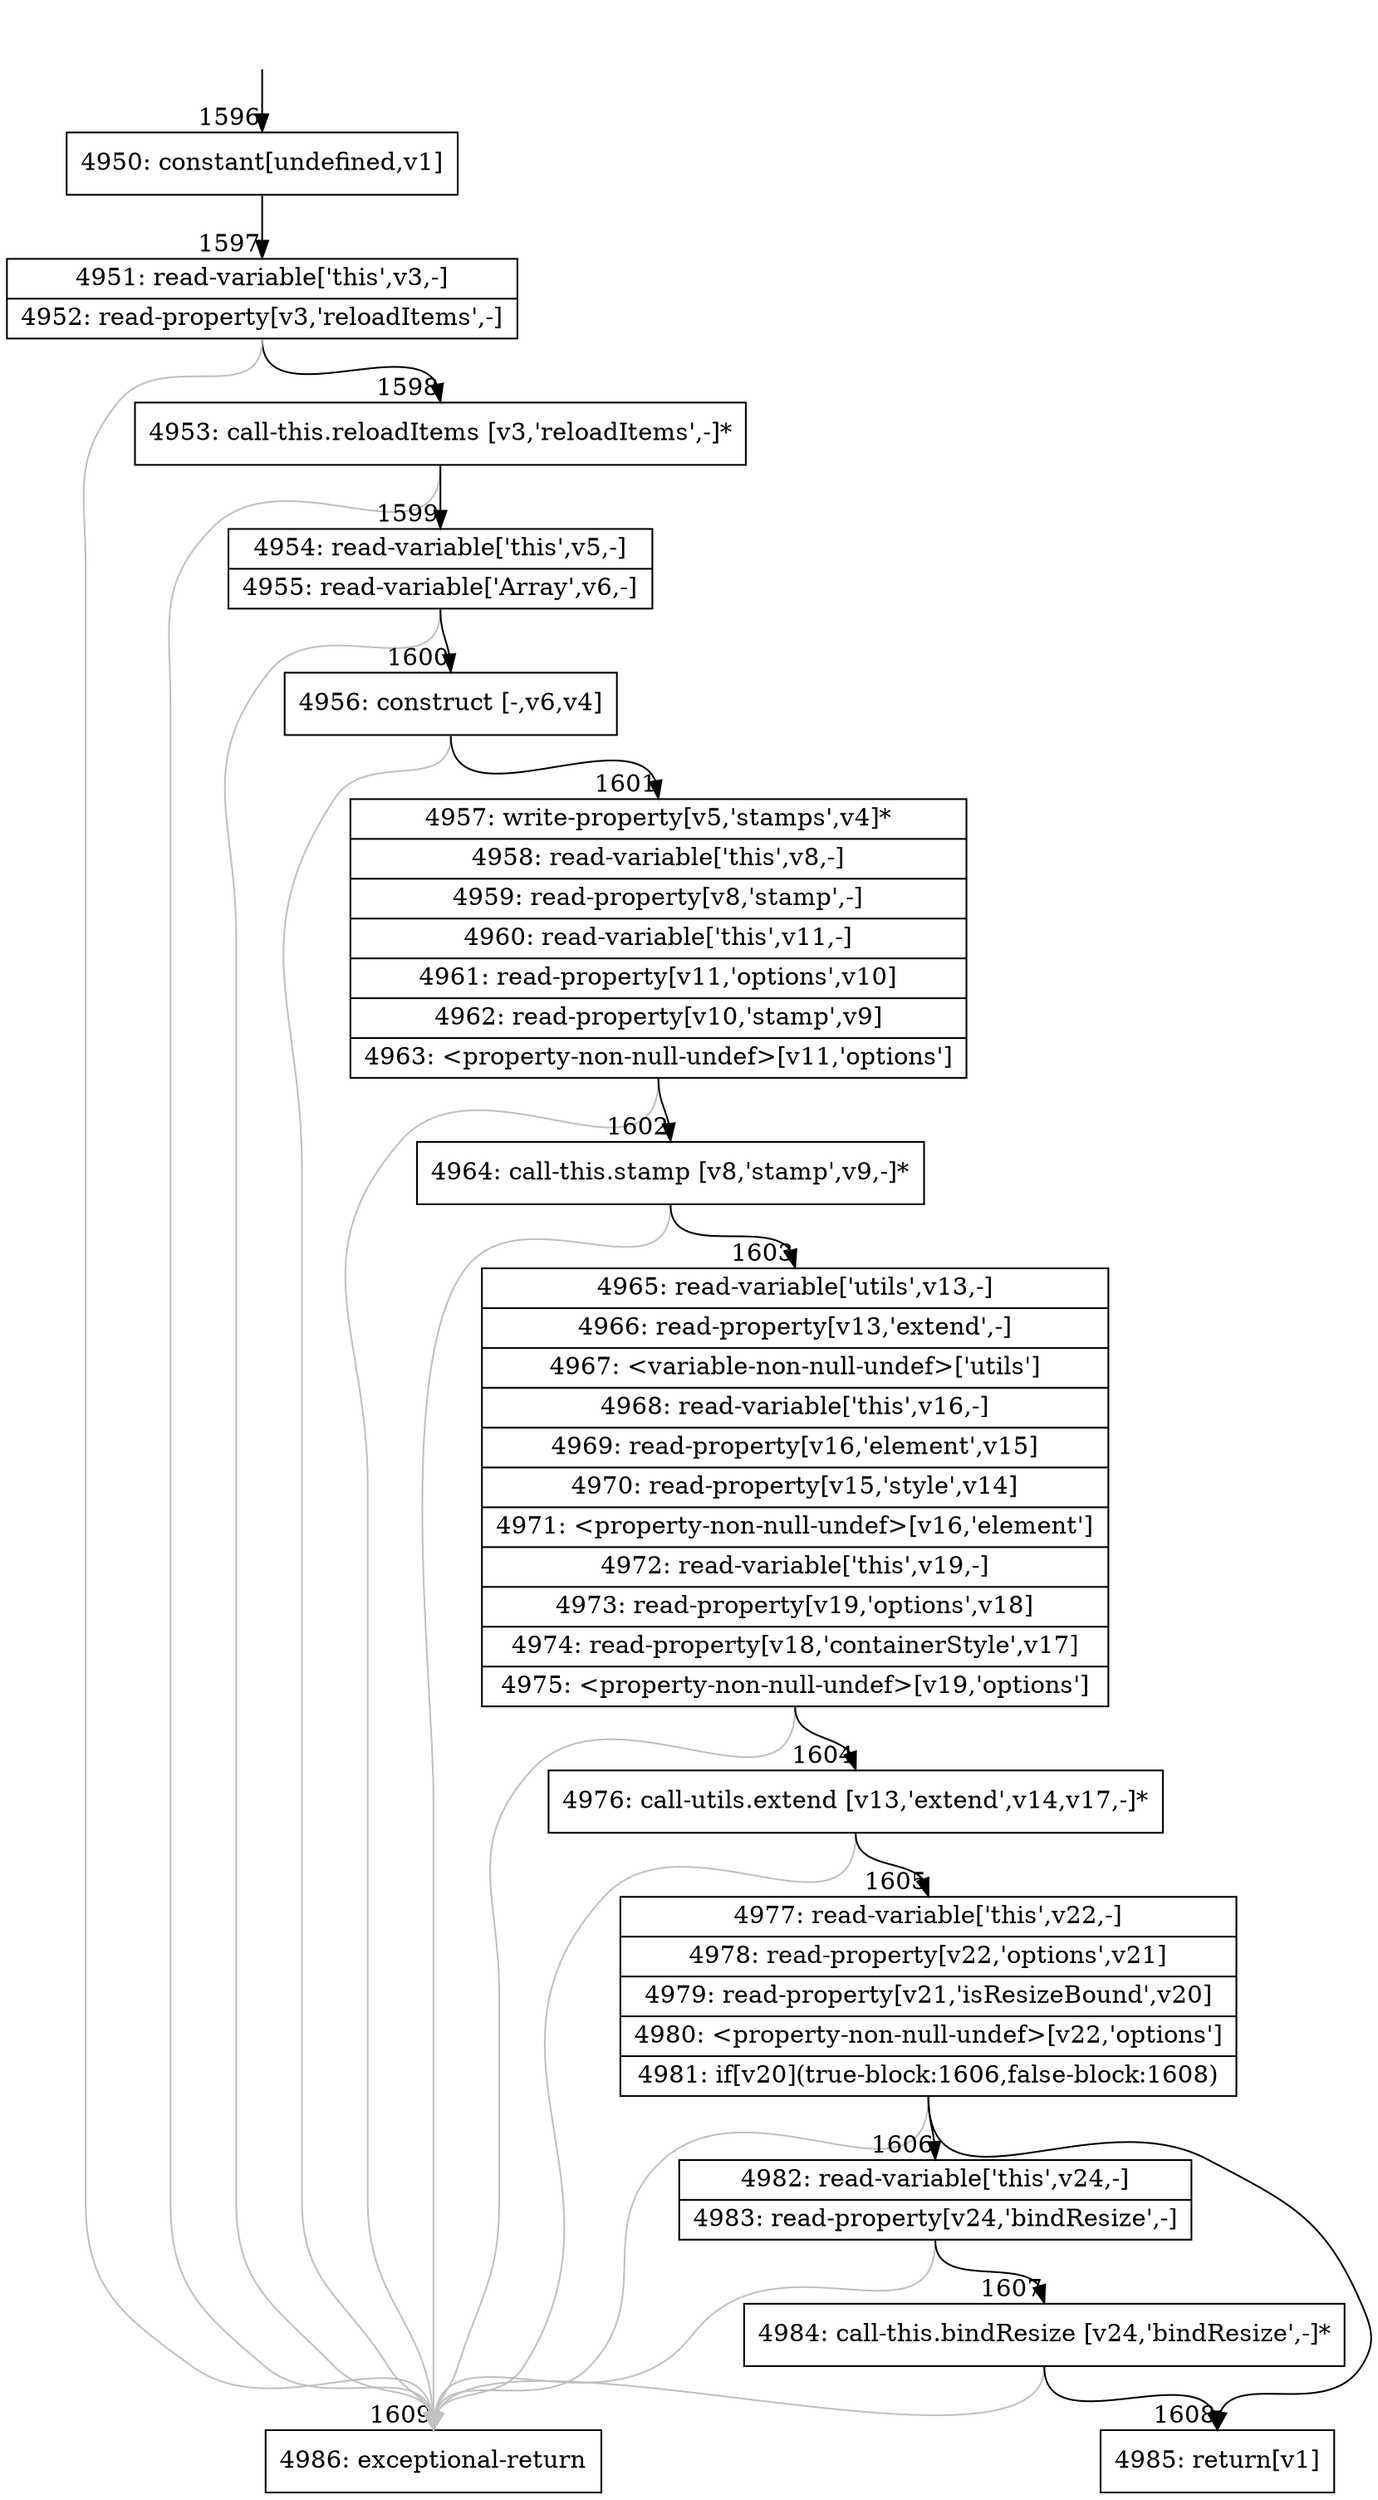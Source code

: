 digraph {
rankdir="TD"
BB_entry144[shape=none,label=""];
BB_entry144 -> BB1596 [tailport=s, headport=n, headlabel="    1596"]
BB1596 [shape=record label="{4950: constant[undefined,v1]}" ] 
BB1596 -> BB1597 [tailport=s, headport=n, headlabel="      1597"]
BB1597 [shape=record label="{4951: read-variable['this',v3,-]|4952: read-property[v3,'reloadItems',-]}" ] 
BB1597 -> BB1598 [tailport=s, headport=n, headlabel="      1598"]
BB1597 -> BB1609 [tailport=s, headport=n, color=gray, headlabel="      1609"]
BB1598 [shape=record label="{4953: call-this.reloadItems [v3,'reloadItems',-]*}" ] 
BB1598 -> BB1599 [tailport=s, headport=n, headlabel="      1599"]
BB1598 -> BB1609 [tailport=s, headport=n, color=gray]
BB1599 [shape=record label="{4954: read-variable['this',v5,-]|4955: read-variable['Array',v6,-]}" ] 
BB1599 -> BB1600 [tailport=s, headport=n, headlabel="      1600"]
BB1599 -> BB1609 [tailport=s, headport=n, color=gray]
BB1600 [shape=record label="{4956: construct [-,v6,v4]}" ] 
BB1600 -> BB1601 [tailport=s, headport=n, headlabel="      1601"]
BB1600 -> BB1609 [tailport=s, headport=n, color=gray]
BB1601 [shape=record label="{4957: write-property[v5,'stamps',v4]*|4958: read-variable['this',v8,-]|4959: read-property[v8,'stamp',-]|4960: read-variable['this',v11,-]|4961: read-property[v11,'options',v10]|4962: read-property[v10,'stamp',v9]|4963: \<property-non-null-undef\>[v11,'options']}" ] 
BB1601 -> BB1602 [tailport=s, headport=n, headlabel="      1602"]
BB1601 -> BB1609 [tailport=s, headport=n, color=gray]
BB1602 [shape=record label="{4964: call-this.stamp [v8,'stamp',v9,-]*}" ] 
BB1602 -> BB1603 [tailport=s, headport=n, headlabel="      1603"]
BB1602 -> BB1609 [tailport=s, headport=n, color=gray]
BB1603 [shape=record label="{4965: read-variable['utils',v13,-]|4966: read-property[v13,'extend',-]|4967: \<variable-non-null-undef\>['utils']|4968: read-variable['this',v16,-]|4969: read-property[v16,'element',v15]|4970: read-property[v15,'style',v14]|4971: \<property-non-null-undef\>[v16,'element']|4972: read-variable['this',v19,-]|4973: read-property[v19,'options',v18]|4974: read-property[v18,'containerStyle',v17]|4975: \<property-non-null-undef\>[v19,'options']}" ] 
BB1603 -> BB1604 [tailport=s, headport=n, headlabel="      1604"]
BB1603 -> BB1609 [tailport=s, headport=n, color=gray]
BB1604 [shape=record label="{4976: call-utils.extend [v13,'extend',v14,v17,-]*}" ] 
BB1604 -> BB1605 [tailport=s, headport=n, headlabel="      1605"]
BB1604 -> BB1609 [tailport=s, headport=n, color=gray]
BB1605 [shape=record label="{4977: read-variable['this',v22,-]|4978: read-property[v22,'options',v21]|4979: read-property[v21,'isResizeBound',v20]|4980: \<property-non-null-undef\>[v22,'options']|4981: if[v20](true-block:1606,false-block:1608)}" ] 
BB1605 -> BB1606 [tailport=s, headport=n, headlabel="      1606"]
BB1605 -> BB1608 [tailport=s, headport=n, headlabel="      1608"]
BB1605 -> BB1609 [tailport=s, headport=n, color=gray]
BB1606 [shape=record label="{4982: read-variable['this',v24,-]|4983: read-property[v24,'bindResize',-]}" ] 
BB1606 -> BB1607 [tailport=s, headport=n, headlabel="      1607"]
BB1606 -> BB1609 [tailport=s, headport=n, color=gray]
BB1607 [shape=record label="{4984: call-this.bindResize [v24,'bindResize',-]*}" ] 
BB1607 -> BB1608 [tailport=s, headport=n]
BB1607 -> BB1609 [tailport=s, headport=n, color=gray]
BB1608 [shape=record label="{4985: return[v1]}" ] 
BB1609 [shape=record label="{4986: exceptional-return}" ] 
//#$~ 2208
}
